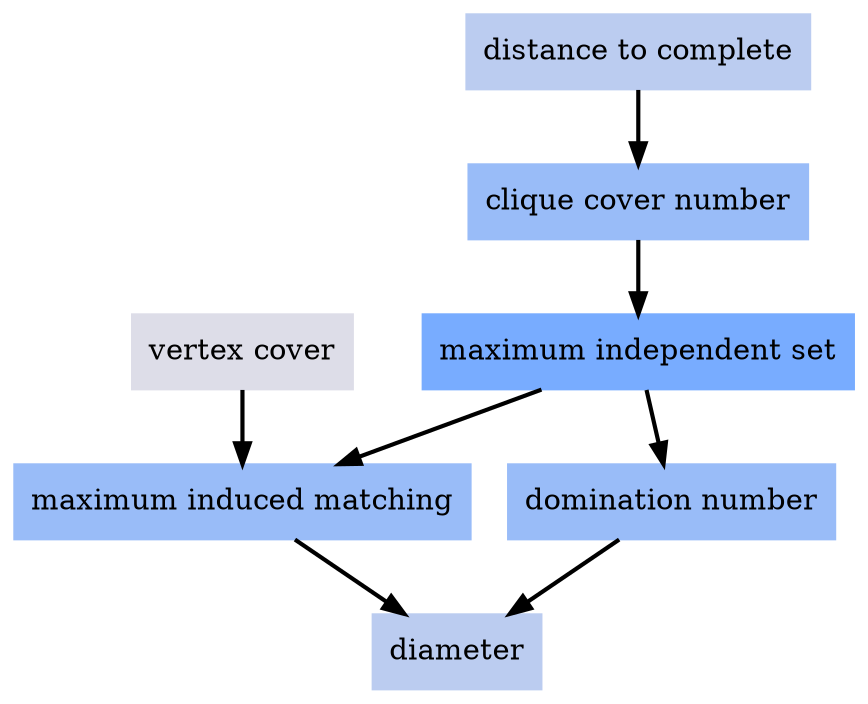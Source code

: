 digraph local_mHtXUU {
	node [color=lightblue2 style=filled]
	margin=0.04 size="6,6"
	"n_GzMYlT" [label="maximum induced matching" URL="/parameters/html/GzMYlT" color="#99bcf8" shape=box]
	"n_mHtXUU" [label="maximum independent set" URL="/parameters/html/mHtXUU" color="#78acff" shape=box]
	"n_2LDMQ6" [label="distance to complete" URL="/parameters/html/2LDMQ6" color="#bbccf0" shape=box]
	"n_VomShB" [label="clique cover number" URL="/parameters/html/VomShB" color="#99bcf8" shape=box]
	"n_4lp9Yj" [label="vertex cover" URL="/parameters/html/4lp9Yj" color="#dddde8" shape=box]
	"n_p4bTjp" [label="diameter" URL="/parameters/html/p4bTjp" color="#bbccf0" shape=box]
	"n_Gq0onN" [label="domination number" URL="/parameters/html/Gq0onN" color="#99bcf8" shape=box]
	"n_VomShB" -> "n_mHtXUU" [label="" decorate=true lblstyle="above, sloped" weight="100" penwidth="2.0"]
	"n_GzMYlT" -> "n_p4bTjp" [label="" decorate=true lblstyle="above, sloped" weight="100" penwidth="2.0"]
	"n_mHtXUU" -> "n_Gq0onN" [label="" decorate=true lblstyle="above, sloped" weight="100" penwidth="2.0"]
	"n_mHtXUU" -> "n_GzMYlT" [label="" decorate=true lblstyle="above, sloped" weight="100" penwidth="2.0"]
	"n_4lp9Yj" -> "n_GzMYlT" [label="" decorate=true lblstyle="above, sloped" weight="100" penwidth="2.0"]
	"n_Gq0onN" -> "n_p4bTjp" [label="" decorate=true lblstyle="above, sloped" weight="100" penwidth="2.0"]
	"n_2LDMQ6" -> "n_VomShB" [label="" decorate=true lblstyle="above, sloped" weight="100" penwidth="2.0"]
}
